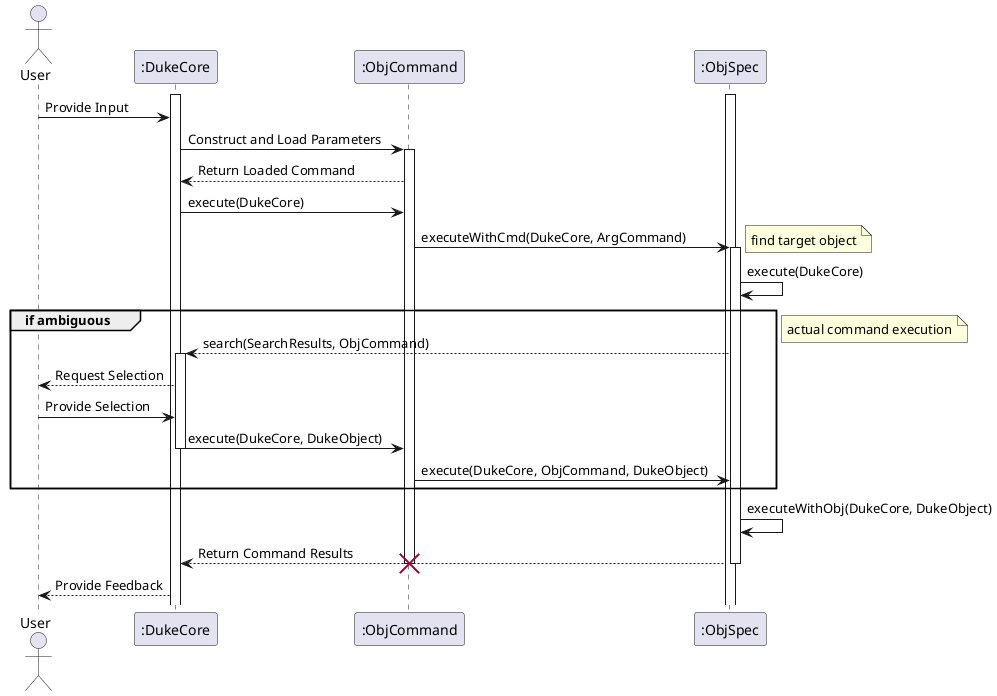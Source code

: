 @startuml
actor User
activate ":DukeCore"
participant ":ObjCommand"
activate ":ObjSpec"

User -> ":DukeCore" : Provide Input
":DukeCore" -> ":ObjCommand" : Construct and Load Parameters
activate ":ObjCommand"
":DukeCore" <-- ":ObjCommand" : Return Loaded Command
":DukeCore" -> ":ObjCommand" : execute(DukeCore)
":ObjCommand" -> ":ObjSpec" : executeWithCmd(DukeCore, ArgCommand)
activate ":ObjSpec"
note right : find target object
":ObjSpec" -> ":ObjSpec" : execute(DukeCore) 
group if ambiguous
  ":DukeCore" <-- ":ObjSpec" : search(SearchResults, ObjCommand)
  activate ":DukeCore"
  User <-- ":DukeCore" : Request Selection
  User -> ":DukeCore" : Provide Selection
  ":DukeCore" -> ":ObjCommand" : execute(DukeCore, DukeObject)
  deactivate ":DukeCore"
  ":ObjCommand" -> ":ObjSpec" : execute(DukeCore, ObjCommand, DukeObject)
end
note right : actual command execution
":ObjSpec" -> ":ObjSpec" : executeWithObj(DukeCore, DukeObject)
":DukeCore" <-- ":ObjSpec" : Return Command Results
deactivate ":ObjSpec"
destroy ":ObjCommand"
User <-- ":DukeCore" : Provide Feedback
@enduml
